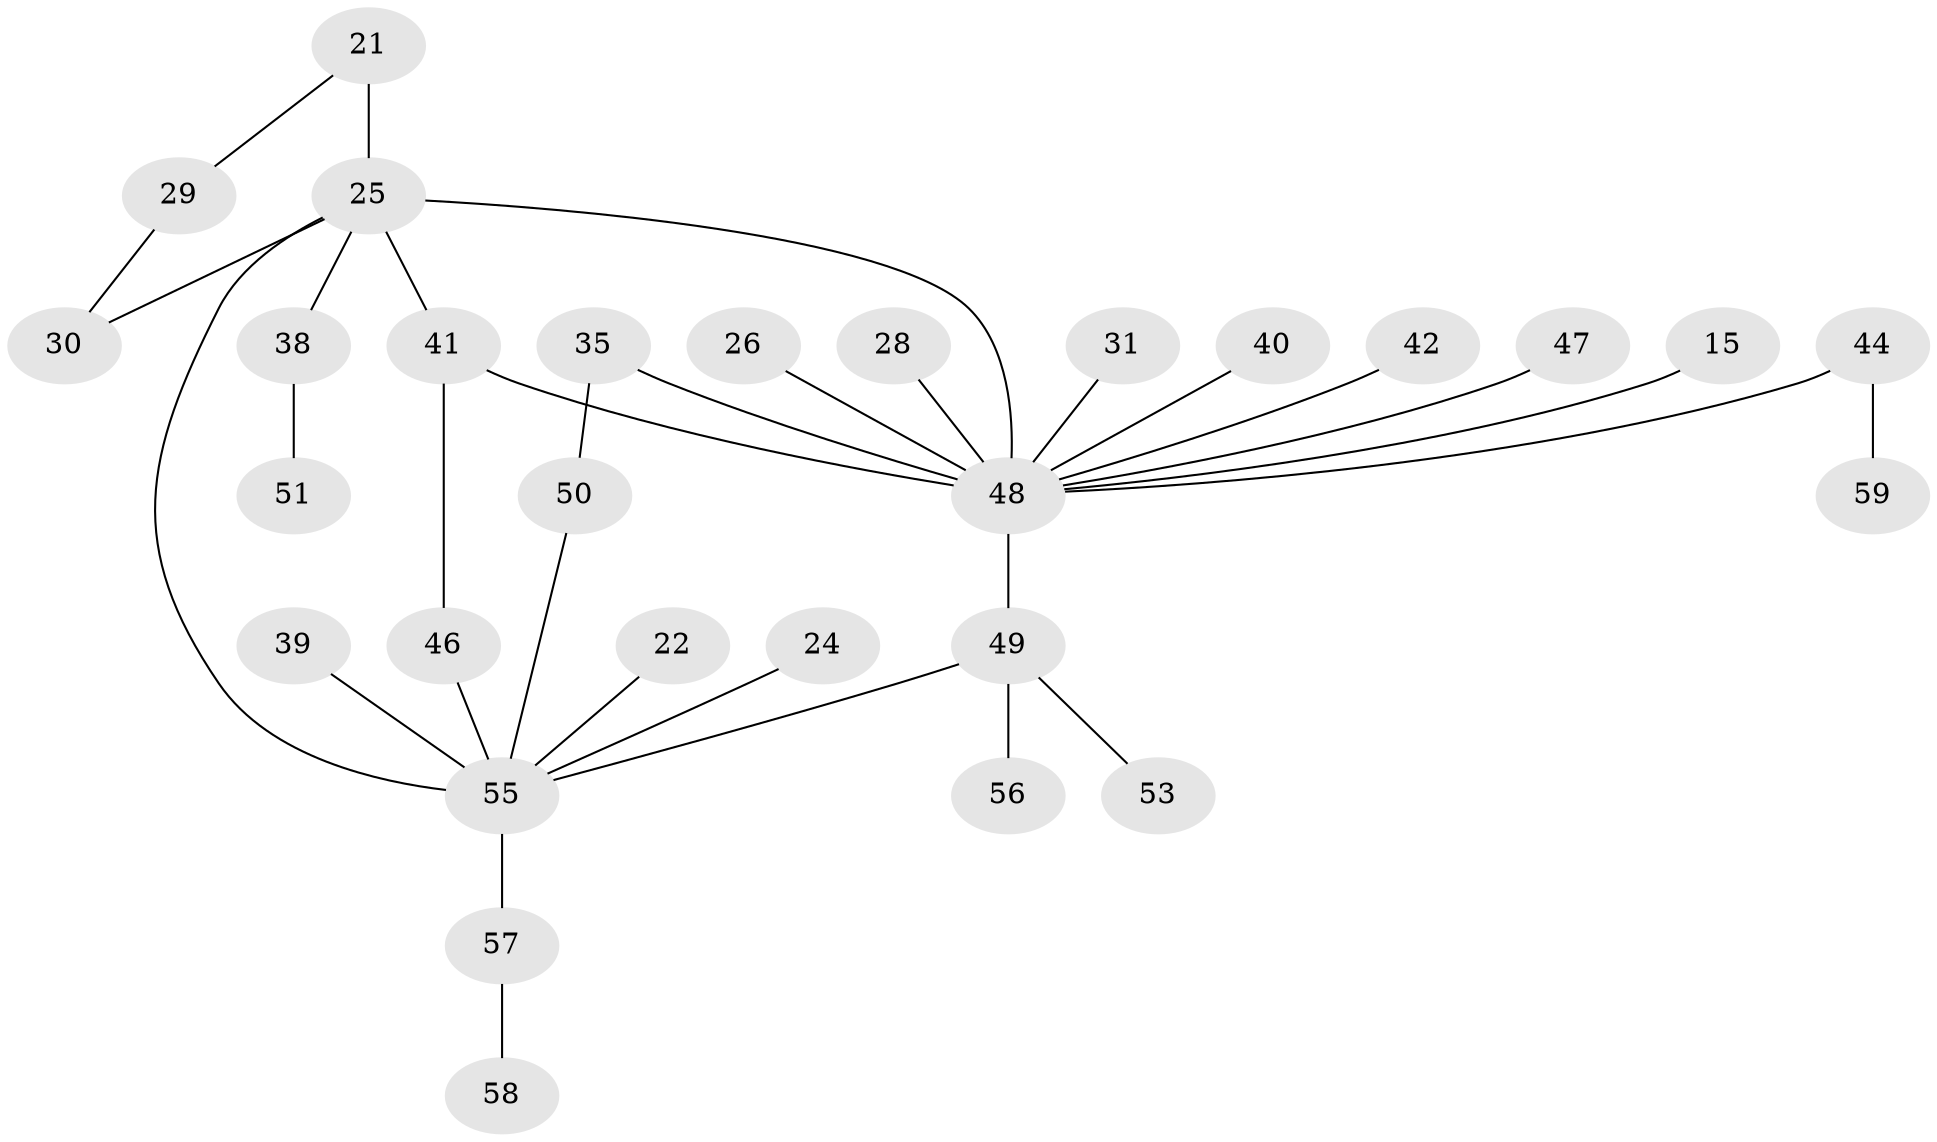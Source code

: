 // original degree distribution, {3: 0.11864406779661017, 5: 0.1016949152542373, 6: 0.03389830508474576, 2: 0.3898305084745763, 4: 0.1016949152542373, 1: 0.2542372881355932}
// Generated by graph-tools (version 1.1) at 2025/41/03/09/25 04:41:28]
// undirected, 29 vertices, 33 edges
graph export_dot {
graph [start="1"]
  node [color=gray90,style=filled];
  15;
  21;
  22 [super="+7"];
  24;
  25 [super="+13"];
  26;
  28;
  29;
  30;
  31;
  35;
  38;
  39;
  40;
  41 [super="+6"];
  42;
  44;
  46 [super="+36"];
  47;
  48 [super="+16+43+34"];
  49 [super="+37"];
  50;
  51;
  53;
  55 [super="+45+20+54"];
  56 [super="+52"];
  57;
  58;
  59;
  15 -- 48;
  21 -- 29;
  21 -- 25 [weight=2];
  22 -- 55 [weight=2];
  24 -- 55;
  25 -- 38;
  25 -- 30;
  25 -- 41 [weight=3];
  25 -- 48 [weight=3];
  25 -- 55 [weight=3];
  26 -- 48;
  28 -- 48;
  29 -- 30;
  31 -- 48;
  35 -- 50;
  35 -- 48;
  38 -- 51;
  39 -- 55;
  40 -- 48;
  41 -- 48 [weight=2];
  41 -- 46;
  42 -- 48;
  44 -- 59;
  44 -- 48;
  46 -- 55;
  47 -- 48;
  48 -- 49 [weight=2];
  49 -- 56 [weight=2];
  49 -- 53;
  49 -- 55;
  50 -- 55;
  55 -- 57;
  57 -- 58;
}
